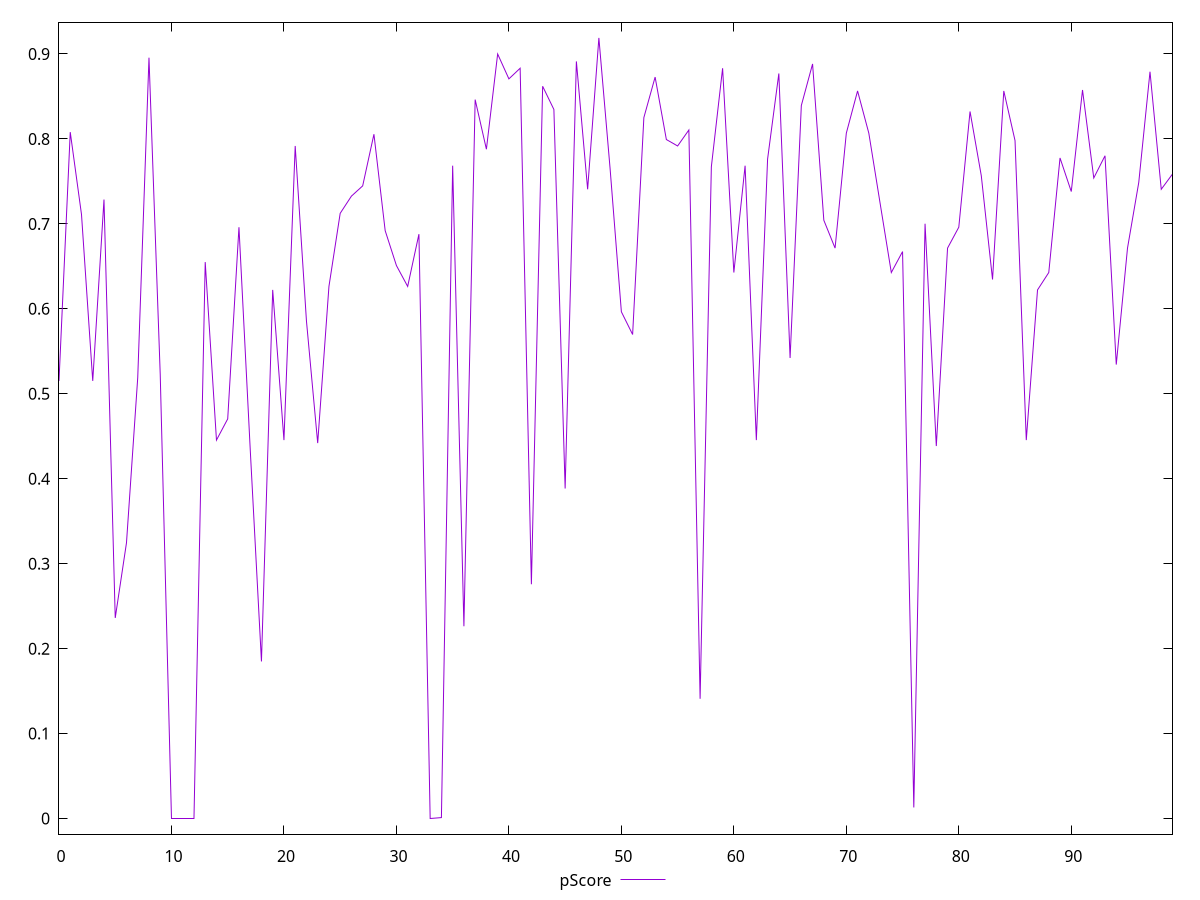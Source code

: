 reset

$pScore <<EOF
0 0.5151349974564015
1 0.8080438948429393
2 0.7110852974548124
3 0.5151349974564015
4 0.7286704053979973
5 0.23613636957125328
6 0.32457805434936343
7 0.5189546035405401
8 0.8956844496622224
9 0.5227880783899517
10 0.0000021474744814620195
11 0.00002717544524449833
12 0.000014544672502669886
13 0.6550591449342573
14 0.4454812784142964
15 0.47046323393931444
16 0.6961098251552986
17 0.43503467429851367
18 0.18492221170295498
19 0.6222764426216956
20 0.4454812784142834
21 0.7917177902532523
22 0.5857846937728455
23 0.44198140828027244
24 0.6263616532090652
25 0.7124428869388384
26 0.7327062117102235
27 0.7447530029134231
28 0.8055584061706573
29 0.6920145343969057
30 0.6509519962488223
31 0.6263616532090798
32 0.687915591736006
33 0.000014749780877731933
34 0.0010873431925795263
35 0.7685156312054949
36 0.22635030840124792
37 0.8463089961261554
38 0.7878958601029762
39 0.8999999314038525
40 0.8707018040969676
41 0.8832438082232886
42 0.2757768954612855
43 0.8620327727006816
44 0.8346770619641002
45 0.3884476506772532
46 0.8912815743152573
47 0.7407481480611817
48 0.9189375176189978
49 0.764590209658275
50 0.5965368834939881
51 0.569773767675979
52 0.8251498146123952
53 0.872831328766422
54 0.7993020836830301
55 0.7917177902532523
56 0.8105193419095116
57 0.14092791787538544
58 0.7672088531034376
59 0.8832438082232886
60 0.6427432718507815
61 0.7685156312054949
62 0.4454812784142964
63 0.7763191229859167
64 0.8770438633735247
65 0.5421545219263038
66 0.8393679690826956
67 0.8882986128235681
68 0.7042871479208918
69 0.6714945396325542
70 0.8068023930329455
71 0.856495667133798
72 0.8068023930329455
73 0.7246255484088957
74 0.6427432718507815
75 0.6673857032268002
76 0.01300152408299432
77 0.7002008899448924
78 0.4384991685574112
79 0.6714945396325542
80 0.6961098251552986
81 0.8323131315832843
82 0.7566953606260457
83 0.6345452274243433
84 0.8564956671337858
85 0.7980437190943919
86 0.4454812784142964
87 0.6222764426216956
88 0.6427432718507815
89 0.7776132759606094
90 0.7380721187658701
91 0.8576102251837496
92 0.754051427171184
93 0.7801958460838704
94 0.5343691901877976
95 0.6714945396325542
96 0.7487462571445249
97 0.8791265284606579
98 0.7407481480611817
99 0.7586743657073833
EOF

set key outside below
set xrange [0:99]
set yrange [-0.018376559928408864:0.937316225021888]
set trange [-0.018376559928408864:0.937316225021888]
set terminal svg size 640, 500 enhanced background rgb 'white'
set output "reprap/estimated-input-latency/samples/pages+cached/pScore/values.svg"

plot $pScore title "pScore" with line

reset
